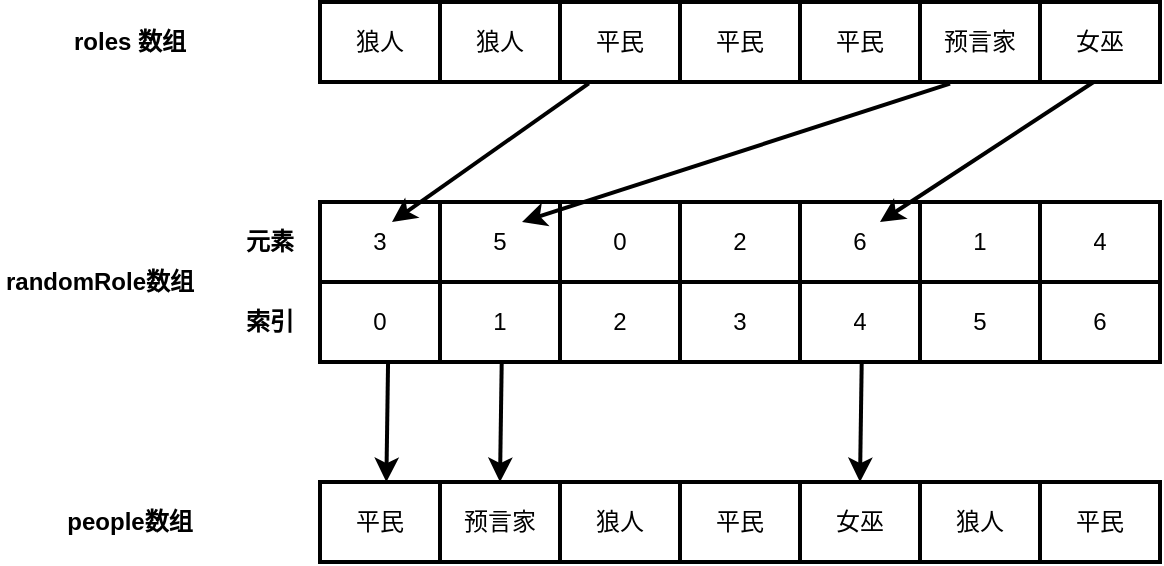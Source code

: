 <mxfile version="14.6.0" type="github">
  <diagram id="E1g6lZXWzdLoxk-MHo4i" name="Page-1">
    <mxGraphModel dx="1426" dy="827" grid="1" gridSize="10" guides="1" tooltips="1" connect="1" arrows="1" fold="1" page="1" pageScale="1" pageWidth="827" pageHeight="1169" math="0" shadow="0">
      <root>
        <mxCell id="0" />
        <mxCell id="1" parent="0" />
        <mxCell id="dK96n8MNeCOPLc1kFUHf-1" value="roles 数组" style="text;html=1;strokeColor=none;align=center;verticalAlign=middle;whiteSpace=wrap;rounded=0;strokeWidth=2;shadow=0;fontStyle=1" parent="1" vertex="1">
          <mxGeometry x="80" y="170" width="70" height="20" as="geometry" />
        </mxCell>
        <mxCell id="dK96n8MNeCOPLc1kFUHf-3" value="" style="shape=table;html=1;whiteSpace=wrap;startSize=0;container=1;collapsible=0;childLayout=tableLayout;strokeWidth=2;shadow=0;" parent="1" vertex="1">
          <mxGeometry x="210" y="160" width="420" height="40" as="geometry" />
        </mxCell>
        <mxCell id="dK96n8MNeCOPLc1kFUHf-4" value="" style="shape=partialRectangle;html=1;whiteSpace=wrap;collapsible=0;dropTarget=0;pointerEvents=0;fillColor=none;top=0;left=0;bottom=0;right=0;points=[[0,0.5],[1,0.5]];portConstraint=eastwest;strokeWidth=2;shadow=0;" parent="dK96n8MNeCOPLc1kFUHf-3" vertex="1">
          <mxGeometry width="420" height="40" as="geometry" />
        </mxCell>
        <mxCell id="dK96n8MNeCOPLc1kFUHf-29" value="狼人" style="shape=partialRectangle;html=1;whiteSpace=wrap;connectable=0;fillColor=none;top=0;left=0;bottom=0;right=0;overflow=hidden;strokeWidth=2;shadow=0;" parent="dK96n8MNeCOPLc1kFUHf-4" vertex="1">
          <mxGeometry width="60" height="40" as="geometry" />
        </mxCell>
        <mxCell id="dK96n8MNeCOPLc1kFUHf-28" value="狼人" style="shape=partialRectangle;html=1;whiteSpace=wrap;connectable=0;fillColor=none;top=0;left=0;bottom=0;right=0;overflow=hidden;strokeWidth=2;shadow=0;" parent="dK96n8MNeCOPLc1kFUHf-4" vertex="1">
          <mxGeometry x="60" width="60" height="40" as="geometry" />
        </mxCell>
        <mxCell id="dK96n8MNeCOPLc1kFUHf-5" value="平民" style="shape=partialRectangle;html=1;whiteSpace=wrap;connectable=0;fillColor=none;top=0;left=0;bottom=0;right=0;overflow=hidden;strokeWidth=2;shadow=0;" parent="dK96n8MNeCOPLc1kFUHf-4" vertex="1">
          <mxGeometry x="120" width="60" height="40" as="geometry" />
        </mxCell>
        <mxCell id="dK96n8MNeCOPLc1kFUHf-6" value="平民" style="shape=partialRectangle;html=1;whiteSpace=wrap;connectable=0;fillColor=none;top=0;left=0;bottom=0;right=0;overflow=hidden;strokeWidth=2;shadow=0;" parent="dK96n8MNeCOPLc1kFUHf-4" vertex="1">
          <mxGeometry x="180" width="60" height="40" as="geometry" />
        </mxCell>
        <mxCell id="dK96n8MNeCOPLc1kFUHf-7" value="平民" style="shape=partialRectangle;html=1;whiteSpace=wrap;connectable=0;fillColor=none;top=0;left=0;bottom=0;right=0;overflow=hidden;strokeWidth=2;shadow=0;" parent="dK96n8MNeCOPLc1kFUHf-4" vertex="1">
          <mxGeometry x="240" width="60" height="40" as="geometry" />
        </mxCell>
        <mxCell id="dK96n8MNeCOPLc1kFUHf-26" value="预言家" style="shape=partialRectangle;html=1;whiteSpace=wrap;connectable=0;fillColor=none;top=0;left=0;bottom=0;right=0;overflow=hidden;strokeWidth=2;shadow=0;" parent="dK96n8MNeCOPLc1kFUHf-4" vertex="1">
          <mxGeometry x="300" width="60" height="40" as="geometry" />
        </mxCell>
        <mxCell id="dK96n8MNeCOPLc1kFUHf-27" value="女巫" style="shape=partialRectangle;html=1;whiteSpace=wrap;connectable=0;fillColor=none;top=0;left=0;bottom=0;right=0;overflow=hidden;strokeWidth=2;shadow=0;" parent="dK96n8MNeCOPLc1kFUHf-4" vertex="1">
          <mxGeometry x="360" width="60" height="40" as="geometry" />
        </mxCell>
        <mxCell id="dK96n8MNeCOPLc1kFUHf-30" value="randomRole数组" style="text;html=1;strokeColor=none;align=center;verticalAlign=middle;whiteSpace=wrap;rounded=0;strokeWidth=2;shadow=0;fontStyle=1" parent="1" vertex="1">
          <mxGeometry x="50" y="290" width="100" height="20" as="geometry" />
        </mxCell>
        <mxCell id="dK96n8MNeCOPLc1kFUHf-31" value="" style="shape=table;html=1;whiteSpace=wrap;startSize=0;container=1;collapsible=0;childLayout=tableLayout;strokeWidth=2;shadow=0;" parent="1" vertex="1">
          <mxGeometry x="210" y="260" width="420" height="80" as="geometry" />
        </mxCell>
        <mxCell id="dK96n8MNeCOPLc1kFUHf-32" value="" style="shape=partialRectangle;html=1;whiteSpace=wrap;collapsible=0;dropTarget=0;pointerEvents=0;fillColor=none;top=0;left=0;bottom=0;right=0;points=[[0,0.5],[1,0.5]];portConstraint=eastwest;strokeWidth=2;shadow=0;" parent="dK96n8MNeCOPLc1kFUHf-31" vertex="1">
          <mxGeometry width="420" height="40" as="geometry" />
        </mxCell>
        <mxCell id="dK96n8MNeCOPLc1kFUHf-33" value="3" style="shape=partialRectangle;html=1;whiteSpace=wrap;connectable=0;fillColor=none;top=0;left=0;bottom=0;right=0;overflow=hidden;strokeWidth=2;shadow=0;" parent="dK96n8MNeCOPLc1kFUHf-32" vertex="1">
          <mxGeometry width="60" height="40" as="geometry" />
        </mxCell>
        <mxCell id="dK96n8MNeCOPLc1kFUHf-34" value="5" style="shape=partialRectangle;html=1;whiteSpace=wrap;connectable=0;fillColor=none;top=0;left=0;bottom=0;right=0;overflow=hidden;strokeWidth=2;shadow=0;" parent="dK96n8MNeCOPLc1kFUHf-32" vertex="1">
          <mxGeometry x="60" width="60" height="40" as="geometry" />
        </mxCell>
        <mxCell id="dK96n8MNeCOPLc1kFUHf-35" value="0" style="shape=partialRectangle;html=1;whiteSpace=wrap;connectable=0;fillColor=none;top=0;left=0;bottom=0;right=0;overflow=hidden;strokeWidth=2;shadow=0;" parent="dK96n8MNeCOPLc1kFUHf-32" vertex="1">
          <mxGeometry x="120" width="60" height="40" as="geometry" />
        </mxCell>
        <mxCell id="dK96n8MNeCOPLc1kFUHf-36" value="2" style="shape=partialRectangle;html=1;whiteSpace=wrap;connectable=0;fillColor=none;top=0;left=0;bottom=0;right=0;overflow=hidden;strokeWidth=2;shadow=0;" parent="dK96n8MNeCOPLc1kFUHf-32" vertex="1">
          <mxGeometry x="180" width="60" height="40" as="geometry" />
        </mxCell>
        <mxCell id="dK96n8MNeCOPLc1kFUHf-37" value="6" style="shape=partialRectangle;html=1;whiteSpace=wrap;connectable=0;fillColor=none;top=0;left=0;bottom=0;right=0;overflow=hidden;strokeWidth=2;shadow=0;" parent="dK96n8MNeCOPLc1kFUHf-32" vertex="1">
          <mxGeometry x="240" width="60" height="40" as="geometry" />
        </mxCell>
        <mxCell id="dK96n8MNeCOPLc1kFUHf-38" value="1" style="shape=partialRectangle;html=1;whiteSpace=wrap;connectable=0;fillColor=none;top=0;left=0;bottom=0;right=0;overflow=hidden;strokeWidth=2;shadow=0;" parent="dK96n8MNeCOPLc1kFUHf-32" vertex="1">
          <mxGeometry x="300" width="60" height="40" as="geometry" />
        </mxCell>
        <mxCell id="dK96n8MNeCOPLc1kFUHf-39" value="4" style="shape=partialRectangle;html=1;whiteSpace=wrap;connectable=0;fillColor=none;top=0;left=0;bottom=0;right=0;overflow=hidden;strokeWidth=2;shadow=0;" parent="dK96n8MNeCOPLc1kFUHf-32" vertex="1">
          <mxGeometry x="360" width="60" height="40" as="geometry" />
        </mxCell>
        <mxCell id="dK96n8MNeCOPLc1kFUHf-40" style="shape=partialRectangle;html=1;whiteSpace=wrap;collapsible=0;dropTarget=0;pointerEvents=0;fillColor=none;top=0;left=0;bottom=0;right=0;points=[[0,0.5],[1,0.5]];portConstraint=eastwest;strokeWidth=2;shadow=0;" parent="dK96n8MNeCOPLc1kFUHf-31" vertex="1">
          <mxGeometry y="40" width="420" height="40" as="geometry" />
        </mxCell>
        <mxCell id="dK96n8MNeCOPLc1kFUHf-41" value="0" style="shape=partialRectangle;html=1;whiteSpace=wrap;connectable=0;fillColor=none;top=0;left=0;bottom=0;right=0;overflow=hidden;strokeWidth=2;shadow=0;" parent="dK96n8MNeCOPLc1kFUHf-40" vertex="1">
          <mxGeometry width="60" height="40" as="geometry" />
        </mxCell>
        <mxCell id="dK96n8MNeCOPLc1kFUHf-42" value="1" style="shape=partialRectangle;html=1;whiteSpace=wrap;connectable=0;fillColor=none;top=0;left=0;bottom=0;right=0;overflow=hidden;strokeWidth=2;shadow=0;" parent="dK96n8MNeCOPLc1kFUHf-40" vertex="1">
          <mxGeometry x="60" width="60" height="40" as="geometry" />
        </mxCell>
        <mxCell id="dK96n8MNeCOPLc1kFUHf-43" value="2" style="shape=partialRectangle;html=1;whiteSpace=wrap;connectable=0;fillColor=none;top=0;left=0;bottom=0;right=0;overflow=hidden;strokeWidth=2;shadow=0;" parent="dK96n8MNeCOPLc1kFUHf-40" vertex="1">
          <mxGeometry x="120" width="60" height="40" as="geometry" />
        </mxCell>
        <mxCell id="dK96n8MNeCOPLc1kFUHf-44" value="3" style="shape=partialRectangle;html=1;whiteSpace=wrap;connectable=0;fillColor=none;top=0;left=0;bottom=0;right=0;overflow=hidden;strokeWidth=2;shadow=0;" parent="dK96n8MNeCOPLc1kFUHf-40" vertex="1">
          <mxGeometry x="180" width="60" height="40" as="geometry" />
        </mxCell>
        <mxCell id="dK96n8MNeCOPLc1kFUHf-45" value="4" style="shape=partialRectangle;html=1;whiteSpace=wrap;connectable=0;fillColor=none;top=0;left=0;bottom=0;right=0;overflow=hidden;strokeWidth=2;shadow=0;" parent="dK96n8MNeCOPLc1kFUHf-40" vertex="1">
          <mxGeometry x="240" width="60" height="40" as="geometry" />
        </mxCell>
        <mxCell id="dK96n8MNeCOPLc1kFUHf-46" value="5" style="shape=partialRectangle;html=1;whiteSpace=wrap;connectable=0;fillColor=none;top=0;left=0;bottom=0;right=0;overflow=hidden;strokeWidth=2;shadow=0;" parent="dK96n8MNeCOPLc1kFUHf-40" vertex="1">
          <mxGeometry x="300" width="60" height="40" as="geometry" />
        </mxCell>
        <mxCell id="dK96n8MNeCOPLc1kFUHf-47" value="6" style="shape=partialRectangle;html=1;whiteSpace=wrap;connectable=0;fillColor=none;top=0;left=0;bottom=0;right=0;overflow=hidden;strokeWidth=2;shadow=0;" parent="dK96n8MNeCOPLc1kFUHf-40" vertex="1">
          <mxGeometry x="360" width="60" height="40" as="geometry" />
        </mxCell>
        <mxCell id="dK96n8MNeCOPLc1kFUHf-48" value="" style="shape=table;html=1;whiteSpace=wrap;startSize=0;container=1;collapsible=0;childLayout=tableLayout;strokeWidth=2;shadow=0;" parent="1" vertex="1">
          <mxGeometry x="210" y="400" width="420" height="40" as="geometry" />
        </mxCell>
        <mxCell id="dK96n8MNeCOPLc1kFUHf-49" value="" style="shape=partialRectangle;html=1;whiteSpace=wrap;collapsible=0;dropTarget=0;pointerEvents=0;fillColor=none;top=0;left=0;bottom=0;right=0;points=[[0,0.5],[1,0.5]];portConstraint=eastwest;strokeWidth=2;shadow=0;" parent="dK96n8MNeCOPLc1kFUHf-48" vertex="1">
          <mxGeometry width="420" height="40" as="geometry" />
        </mxCell>
        <mxCell id="dK96n8MNeCOPLc1kFUHf-50" value="平民" style="shape=partialRectangle;html=1;whiteSpace=wrap;connectable=0;fillColor=none;top=0;left=0;bottom=0;right=0;overflow=hidden;strokeWidth=2;shadow=0;" parent="dK96n8MNeCOPLc1kFUHf-49" vertex="1">
          <mxGeometry width="60" height="40" as="geometry" />
        </mxCell>
        <mxCell id="dK96n8MNeCOPLc1kFUHf-51" value="预言家" style="shape=partialRectangle;html=1;whiteSpace=wrap;connectable=0;fillColor=none;top=0;left=0;bottom=0;right=0;overflow=hidden;strokeWidth=2;shadow=0;" parent="dK96n8MNeCOPLc1kFUHf-49" vertex="1">
          <mxGeometry x="60" width="60" height="40" as="geometry" />
        </mxCell>
        <mxCell id="dK96n8MNeCOPLc1kFUHf-52" value="狼人" style="shape=partialRectangle;html=1;whiteSpace=wrap;connectable=0;fillColor=none;top=0;left=0;bottom=0;right=0;overflow=hidden;strokeWidth=2;shadow=0;" parent="dK96n8MNeCOPLc1kFUHf-49" vertex="1">
          <mxGeometry x="120" width="60" height="40" as="geometry" />
        </mxCell>
        <mxCell id="dK96n8MNeCOPLc1kFUHf-53" value="平民" style="shape=partialRectangle;html=1;whiteSpace=wrap;connectable=0;fillColor=none;top=0;left=0;bottom=0;right=0;overflow=hidden;strokeWidth=2;shadow=0;" parent="dK96n8MNeCOPLc1kFUHf-49" vertex="1">
          <mxGeometry x="180" width="60" height="40" as="geometry" />
        </mxCell>
        <mxCell id="dK96n8MNeCOPLc1kFUHf-54" value="女巫" style="shape=partialRectangle;html=1;whiteSpace=wrap;connectable=0;fillColor=none;top=0;left=0;bottom=0;right=0;overflow=hidden;strokeWidth=2;shadow=0;" parent="dK96n8MNeCOPLc1kFUHf-49" vertex="1">
          <mxGeometry x="240" width="60" height="40" as="geometry" />
        </mxCell>
        <mxCell id="dK96n8MNeCOPLc1kFUHf-55" value="狼人" style="shape=partialRectangle;html=1;whiteSpace=wrap;connectable=0;fillColor=none;top=0;left=0;bottom=0;right=0;overflow=hidden;strokeWidth=2;shadow=0;" parent="dK96n8MNeCOPLc1kFUHf-49" vertex="1">
          <mxGeometry x="300" width="60" height="40" as="geometry" />
        </mxCell>
        <mxCell id="dK96n8MNeCOPLc1kFUHf-56" value="平民" style="shape=partialRectangle;html=1;whiteSpace=wrap;connectable=0;fillColor=none;top=0;left=0;bottom=0;right=0;overflow=hidden;strokeWidth=2;shadow=0;" parent="dK96n8MNeCOPLc1kFUHf-49" vertex="1">
          <mxGeometry x="360" width="60" height="40" as="geometry" />
        </mxCell>
        <mxCell id="dK96n8MNeCOPLc1kFUHf-57" value="people数组" style="text;html=1;strokeColor=none;align=center;verticalAlign=middle;whiteSpace=wrap;rounded=0;strokeWidth=2;shadow=0;fontStyle=1" parent="1" vertex="1">
          <mxGeometry x="80" y="410" width="70" height="20" as="geometry" />
        </mxCell>
        <mxCell id="dK96n8MNeCOPLc1kFUHf-58" value="" style="endArrow=classic;html=1;strokeWidth=2;exitX=0.32;exitY=1.018;exitDx=0;exitDy=0;exitPerimeter=0;shadow=0;" parent="1" source="dK96n8MNeCOPLc1kFUHf-4" edge="1">
          <mxGeometry width="50" height="50" relative="1" as="geometry">
            <mxPoint x="360" y="190" as="sourcePoint" />
            <mxPoint x="246" y="270" as="targetPoint" />
          </mxGeometry>
        </mxCell>
        <mxCell id="dK96n8MNeCOPLc1kFUHf-61" value="" style="endArrow=classic;html=1;strokeWidth=2;exitX=0.75;exitY=1.021;exitDx=0;exitDy=0;exitPerimeter=0;shadow=0;" parent="1" source="dK96n8MNeCOPLc1kFUHf-4" edge="1">
          <mxGeometry width="50" height="50" relative="1" as="geometry">
            <mxPoint x="411" y="200" as="sourcePoint" />
            <mxPoint x="311" y="270" as="targetPoint" />
          </mxGeometry>
        </mxCell>
        <mxCell id="dK96n8MNeCOPLc1kFUHf-63" value="" style="endArrow=classic;html=1;strokeWidth=2;exitX=0.921;exitY=1;exitDx=0;exitDy=0;exitPerimeter=0;shadow=0;" parent="1" source="dK96n8MNeCOPLc1kFUHf-4" edge="1">
          <mxGeometry width="50" height="50" relative="1" as="geometry">
            <mxPoint x="529.54" y="208.68" as="sourcePoint" />
            <mxPoint x="490" y="270" as="targetPoint" />
          </mxGeometry>
        </mxCell>
        <mxCell id="dK96n8MNeCOPLc1kFUHf-64" value="" style="endArrow=classic;html=1;strokeWidth=2;exitX=0.081;exitY=1.025;exitDx=0;exitDy=0;exitPerimeter=0;entryX=0.079;entryY=0;entryDx=0;entryDy=0;entryPerimeter=0;shadow=0;" parent="1" source="dK96n8MNeCOPLc1kFUHf-40" target="dK96n8MNeCOPLc1kFUHf-49" edge="1">
          <mxGeometry width="50" height="50" relative="1" as="geometry">
            <mxPoint x="140" y="400" as="sourcePoint" />
            <mxPoint x="190" y="350" as="targetPoint" />
          </mxGeometry>
        </mxCell>
        <mxCell id="dK96n8MNeCOPLc1kFUHf-65" value="" style="endArrow=classic;html=1;strokeWidth=2;exitX=0.081;exitY=1.025;exitDx=0;exitDy=0;exitPerimeter=0;entryX=0.079;entryY=0;entryDx=0;entryDy=0;entryPerimeter=0;shadow=0;" parent="1" edge="1">
          <mxGeometry width="50" height="50" relative="1" as="geometry">
            <mxPoint x="300.84" y="341" as="sourcePoint" />
            <mxPoint x="300.0" y="400" as="targetPoint" />
          </mxGeometry>
        </mxCell>
        <mxCell id="dK96n8MNeCOPLc1kFUHf-66" value="" style="endArrow=classic;html=1;strokeWidth=2;exitX=0.081;exitY=1.025;exitDx=0;exitDy=0;exitPerimeter=0;entryX=0.079;entryY=0;entryDx=0;entryDy=0;entryPerimeter=0;shadow=0;" parent="1" edge="1">
          <mxGeometry width="50" height="50" relative="1" as="geometry">
            <mxPoint x="480.84" y="341" as="sourcePoint" />
            <mxPoint x="480" y="400" as="targetPoint" />
          </mxGeometry>
        </mxCell>
        <mxCell id="x1qzOumTgN22U_AWkPnv-1" value="元素" style="text;html=1;strokeColor=none;align=center;verticalAlign=middle;whiteSpace=wrap;rounded=0;strokeWidth=2;shadow=0;fontStyle=1" vertex="1" parent="1">
          <mxGeometry x="170" y="270" width="30" height="20" as="geometry" />
        </mxCell>
        <mxCell id="x1qzOumTgN22U_AWkPnv-2" value="索引" style="text;html=1;strokeColor=none;align=center;verticalAlign=middle;whiteSpace=wrap;rounded=0;strokeWidth=2;shadow=0;fontStyle=1" vertex="1" parent="1">
          <mxGeometry x="170" y="310" width="30" height="20" as="geometry" />
        </mxCell>
      </root>
    </mxGraphModel>
  </diagram>
</mxfile>
